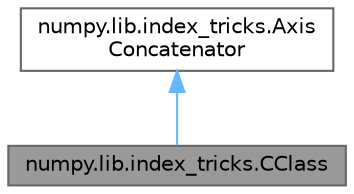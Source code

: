 digraph "numpy.lib.index_tricks.CClass"
{
 // LATEX_PDF_SIZE
  bgcolor="transparent";
  edge [fontname=Helvetica,fontsize=10,labelfontname=Helvetica,labelfontsize=10];
  node [fontname=Helvetica,fontsize=10,shape=box,height=0.2,width=0.4];
  Node1 [id="Node000001",label="numpy.lib.index_tricks.CClass",height=0.2,width=0.4,color="gray40", fillcolor="grey60", style="filled", fontcolor="black",tooltip=" "];
  Node2 -> Node1 [id="edge1_Node000001_Node000002",dir="back",color="steelblue1",style="solid",tooltip=" "];
  Node2 [id="Node000002",label="numpy.lib.index_tricks.Axis\lConcatenator",height=0.2,width=0.4,color="gray40", fillcolor="white", style="filled",URL="$db/d79/classnumpy_1_1lib_1_1index__tricks_1_1AxisConcatenator.html",tooltip=" "];
}
